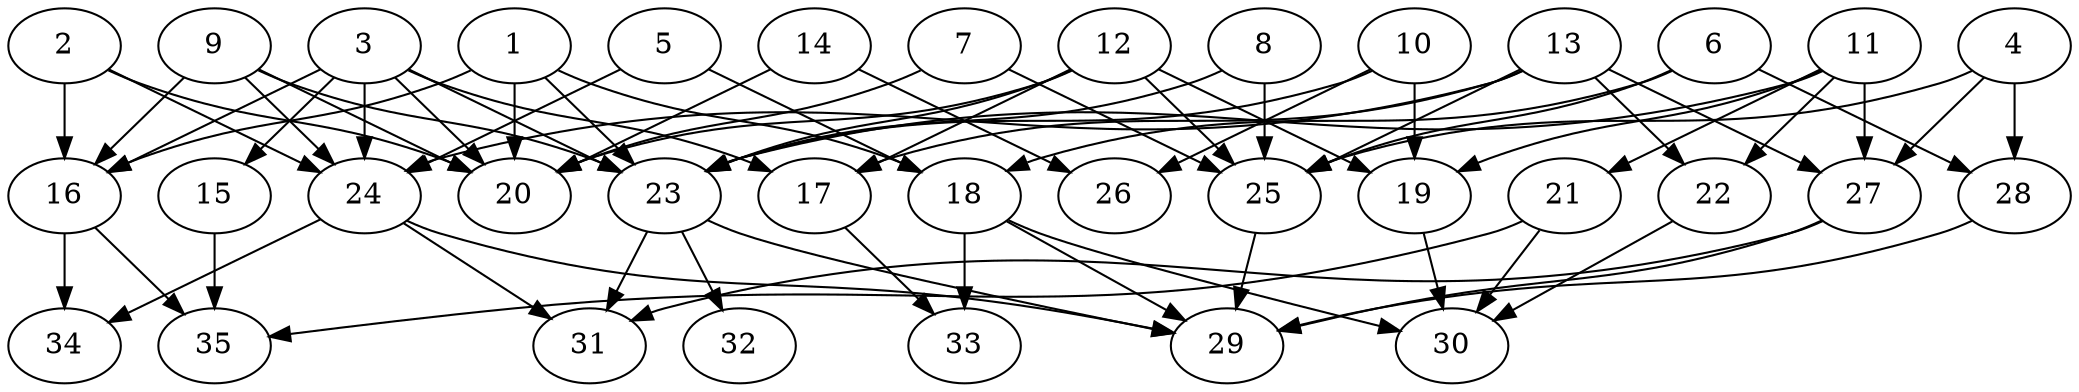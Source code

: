 // DAG automatically generated by daggen at Thu Oct  3 14:05:38 2019
// ./daggen --dot -n 35 --ccr 0.3 --fat 0.7 --regular 0.7 --density 0.5 --mindata 5242880 --maxdata 52428800 
digraph G {
  1 [size="107223040", alpha="0.15", expect_size="32166912"] 
  1 -> 16 [size ="32166912"]
  1 -> 18 [size ="32166912"]
  1 -> 20 [size ="32166912"]
  1 -> 23 [size ="32166912"]
  2 [size="58518187", alpha="0.10", expect_size="17555456"] 
  2 -> 16 [size ="17555456"]
  2 -> 20 [size ="17555456"]
  2 -> 24 [size ="17555456"]
  3 [size="141864960", alpha="0.09", expect_size="42559488"] 
  3 -> 15 [size ="42559488"]
  3 -> 16 [size ="42559488"]
  3 -> 17 [size ="42559488"]
  3 -> 20 [size ="42559488"]
  3 -> 23 [size ="42559488"]
  3 -> 24 [size ="42559488"]
  4 [size="71990613", alpha="0.11", expect_size="21597184"] 
  4 -> 25 [size ="21597184"]
  4 -> 27 [size ="21597184"]
  4 -> 28 [size ="21597184"]
  5 [size="142073173", alpha="0.13", expect_size="42621952"] 
  5 -> 18 [size ="42621952"]
  5 -> 24 [size ="42621952"]
  6 [size="84066987", alpha="0.08", expect_size="25220096"] 
  6 -> 18 [size ="25220096"]
  6 -> 25 [size ="25220096"]
  6 -> 28 [size ="25220096"]
  7 [size="166666240", alpha="0.04", expect_size="49999872"] 
  7 -> 20 [size ="49999872"]
  7 -> 25 [size ="49999872"]
  8 [size="100293973", alpha="0.06", expect_size="30088192"] 
  8 -> 23 [size ="30088192"]
  8 -> 25 [size ="30088192"]
  9 [size="133959680", alpha="0.19", expect_size="40187904"] 
  9 -> 16 [size ="40187904"]
  9 -> 20 [size ="40187904"]
  9 -> 23 [size ="40187904"]
  9 -> 24 [size ="40187904"]
  10 [size="162095787", alpha="0.15", expect_size="48628736"] 
  10 -> 19 [size ="48628736"]
  10 -> 23 [size ="48628736"]
  10 -> 26 [size ="48628736"]
  11 [size="94907733", alpha="0.11", expect_size="28472320"] 
  11 -> 19 [size ="28472320"]
  11 -> 21 [size ="28472320"]
  11 -> 22 [size ="28472320"]
  11 -> 23 [size ="28472320"]
  11 -> 27 [size ="28472320"]
  12 [size="54231040", alpha="0.13", expect_size="16269312"] 
  12 -> 17 [size ="16269312"]
  12 -> 19 [size ="16269312"]
  12 -> 20 [size ="16269312"]
  12 -> 23 [size ="16269312"]
  12 -> 25 [size ="16269312"]
  13 [size="131539627", alpha="0.15", expect_size="39461888"] 
  13 -> 17 [size ="39461888"]
  13 -> 22 [size ="39461888"]
  13 -> 24 [size ="39461888"]
  13 -> 25 [size ="39461888"]
  13 -> 27 [size ="39461888"]
  14 [size="44646400", alpha="0.12", expect_size="13393920"] 
  14 -> 20 [size ="13393920"]
  14 -> 26 [size ="13393920"]
  15 [size="127518720", alpha="0.00", expect_size="38255616"] 
  15 -> 35 [size ="38255616"]
  16 [size="73226240", alpha="0.00", expect_size="21967872"] 
  16 -> 34 [size ="21967872"]
  16 -> 35 [size ="21967872"]
  17 [size="138571093", alpha="0.01", expect_size="41571328"] 
  17 -> 33 [size ="41571328"]
  18 [size="167550293", alpha="0.08", expect_size="50265088"] 
  18 -> 29 [size ="50265088"]
  18 -> 30 [size ="50265088"]
  18 -> 33 [size ="50265088"]
  19 [size="55869440", alpha="0.18", expect_size="16760832"] 
  19 -> 30 [size ="16760832"]
  20 [size="50452480", alpha="0.06", expect_size="15135744"] 
  21 [size="167796053", alpha="0.06", expect_size="50338816"] 
  21 -> 30 [size ="50338816"]
  21 -> 35 [size ="50338816"]
  22 [size="97010347", alpha="0.10", expect_size="29103104"] 
  22 -> 30 [size ="29103104"]
  23 [size="39570773", alpha="0.11", expect_size="11871232"] 
  23 -> 29 [size ="11871232"]
  23 -> 31 [size ="11871232"]
  23 -> 32 [size ="11871232"]
  24 [size="160443733", alpha="0.18", expect_size="48133120"] 
  24 -> 29 [size ="48133120"]
  24 -> 31 [size ="48133120"]
  24 -> 34 [size ="48133120"]
  25 [size="94470827", alpha="0.01", expect_size="28341248"] 
  25 -> 29 [size ="28341248"]
  26 [size="96870400", alpha="0.13", expect_size="29061120"] 
  27 [size="99536213", alpha="0.04", expect_size="29860864"] 
  27 -> 29 [size ="29860864"]
  27 -> 31 [size ="29860864"]
  28 [size="110175573", alpha="0.05", expect_size="33052672"] 
  28 -> 29 [size ="33052672"]
  29 [size="174025387", alpha="0.01", expect_size="52207616"] 
  30 [size="159559680", alpha="0.15", expect_size="47867904"] 
  31 [size="50821120", alpha="0.20", expect_size="15246336"] 
  32 [size="94849707", alpha="0.09", expect_size="28454912"] 
  33 [size="18114560", alpha="0.12", expect_size="5434368"] 
  34 [size="102290773", alpha="0.19", expect_size="30687232"] 
  35 [size="87323307", alpha="0.20", expect_size="26196992"] 
}
